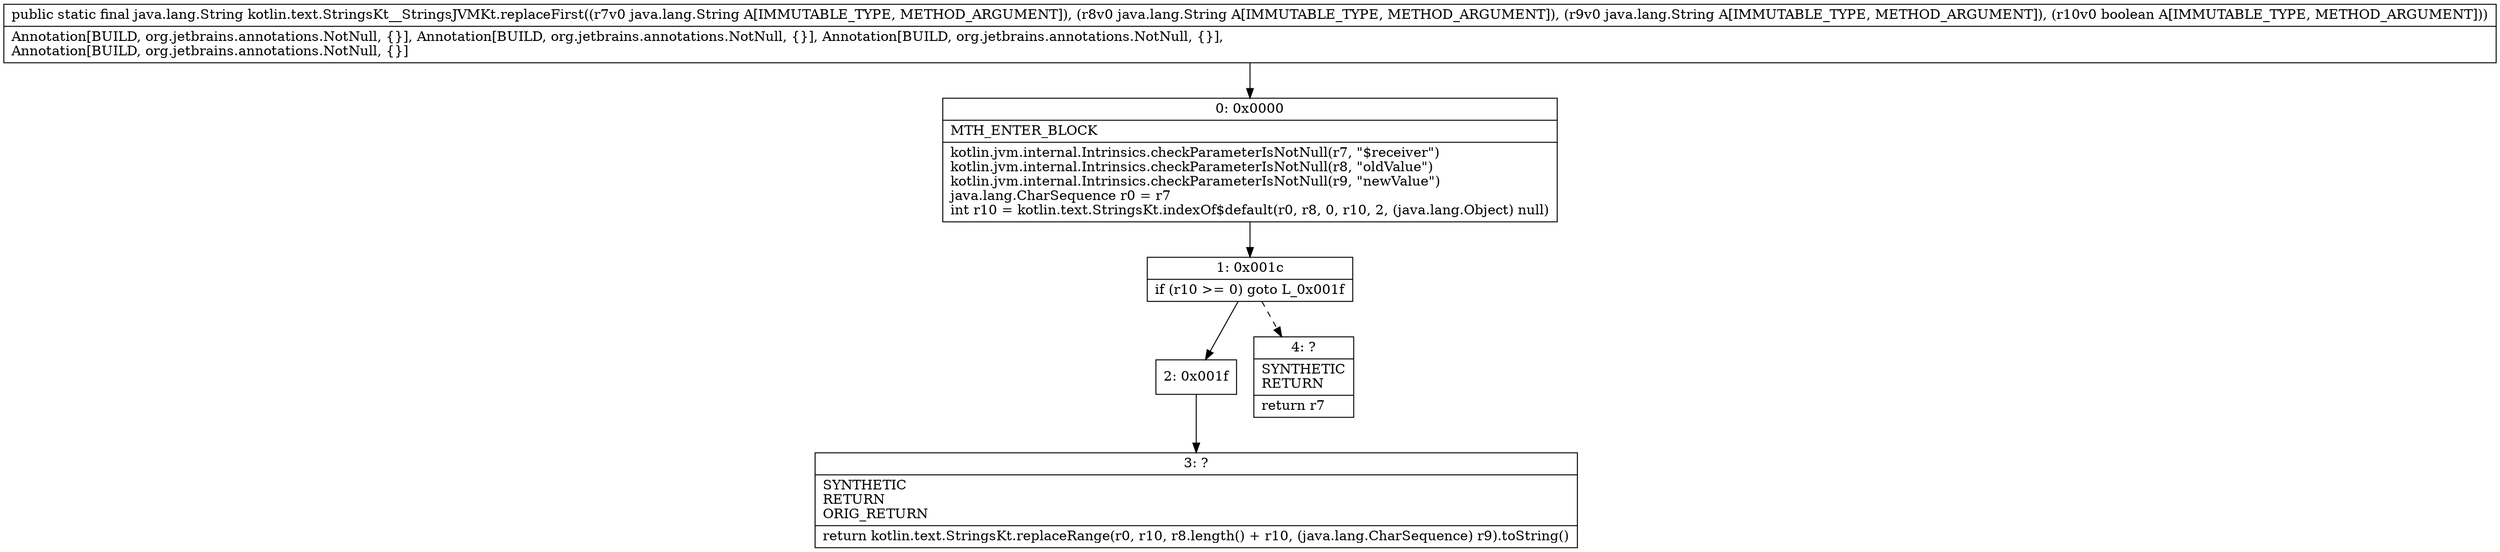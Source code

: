 digraph "CFG forkotlin.text.StringsKt__StringsJVMKt.replaceFirst(Ljava\/lang\/String;Ljava\/lang\/String;Ljava\/lang\/String;Z)Ljava\/lang\/String;" {
Node_0 [shape=record,label="{0\:\ 0x0000|MTH_ENTER_BLOCK\l|kotlin.jvm.internal.Intrinsics.checkParameterIsNotNull(r7, \"$receiver\")\lkotlin.jvm.internal.Intrinsics.checkParameterIsNotNull(r8, \"oldValue\")\lkotlin.jvm.internal.Intrinsics.checkParameterIsNotNull(r9, \"newValue\")\ljava.lang.CharSequence r0 = r7\lint r10 = kotlin.text.StringsKt.indexOf$default(r0, r8, 0, r10, 2, (java.lang.Object) null)\l}"];
Node_1 [shape=record,label="{1\:\ 0x001c|if (r10 \>= 0) goto L_0x001f\l}"];
Node_2 [shape=record,label="{2\:\ 0x001f}"];
Node_3 [shape=record,label="{3\:\ ?|SYNTHETIC\lRETURN\lORIG_RETURN\l|return kotlin.text.StringsKt.replaceRange(r0, r10, r8.length() + r10, (java.lang.CharSequence) r9).toString()\l}"];
Node_4 [shape=record,label="{4\:\ ?|SYNTHETIC\lRETURN\l|return r7\l}"];
MethodNode[shape=record,label="{public static final java.lang.String kotlin.text.StringsKt__StringsJVMKt.replaceFirst((r7v0 java.lang.String A[IMMUTABLE_TYPE, METHOD_ARGUMENT]), (r8v0 java.lang.String A[IMMUTABLE_TYPE, METHOD_ARGUMENT]), (r9v0 java.lang.String A[IMMUTABLE_TYPE, METHOD_ARGUMENT]), (r10v0 boolean A[IMMUTABLE_TYPE, METHOD_ARGUMENT]))  | Annotation[BUILD, org.jetbrains.annotations.NotNull, \{\}], Annotation[BUILD, org.jetbrains.annotations.NotNull, \{\}], Annotation[BUILD, org.jetbrains.annotations.NotNull, \{\}], \lAnnotation[BUILD, org.jetbrains.annotations.NotNull, \{\}]\l}"];
MethodNode -> Node_0;
Node_0 -> Node_1;
Node_1 -> Node_2;
Node_1 -> Node_4[style=dashed];
Node_2 -> Node_3;
}

